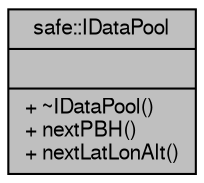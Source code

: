 digraph "safe::IDataPool"
{
  bgcolor="transparent";
  edge [fontname="FreeSans",fontsize="10",labelfontname="FreeSans",labelfontsize="10"];
  node [fontname="FreeSans",fontsize="10",shape=record];
  Node1 [label="{safe::IDataPool\n||+ ~IDataPool()\l+ nextPBH()\l+ nextLatLonAlt()\l}",height=0.2,width=0.4,color="black", fillcolor="grey75", style="filled" fontcolor="black"];
}
